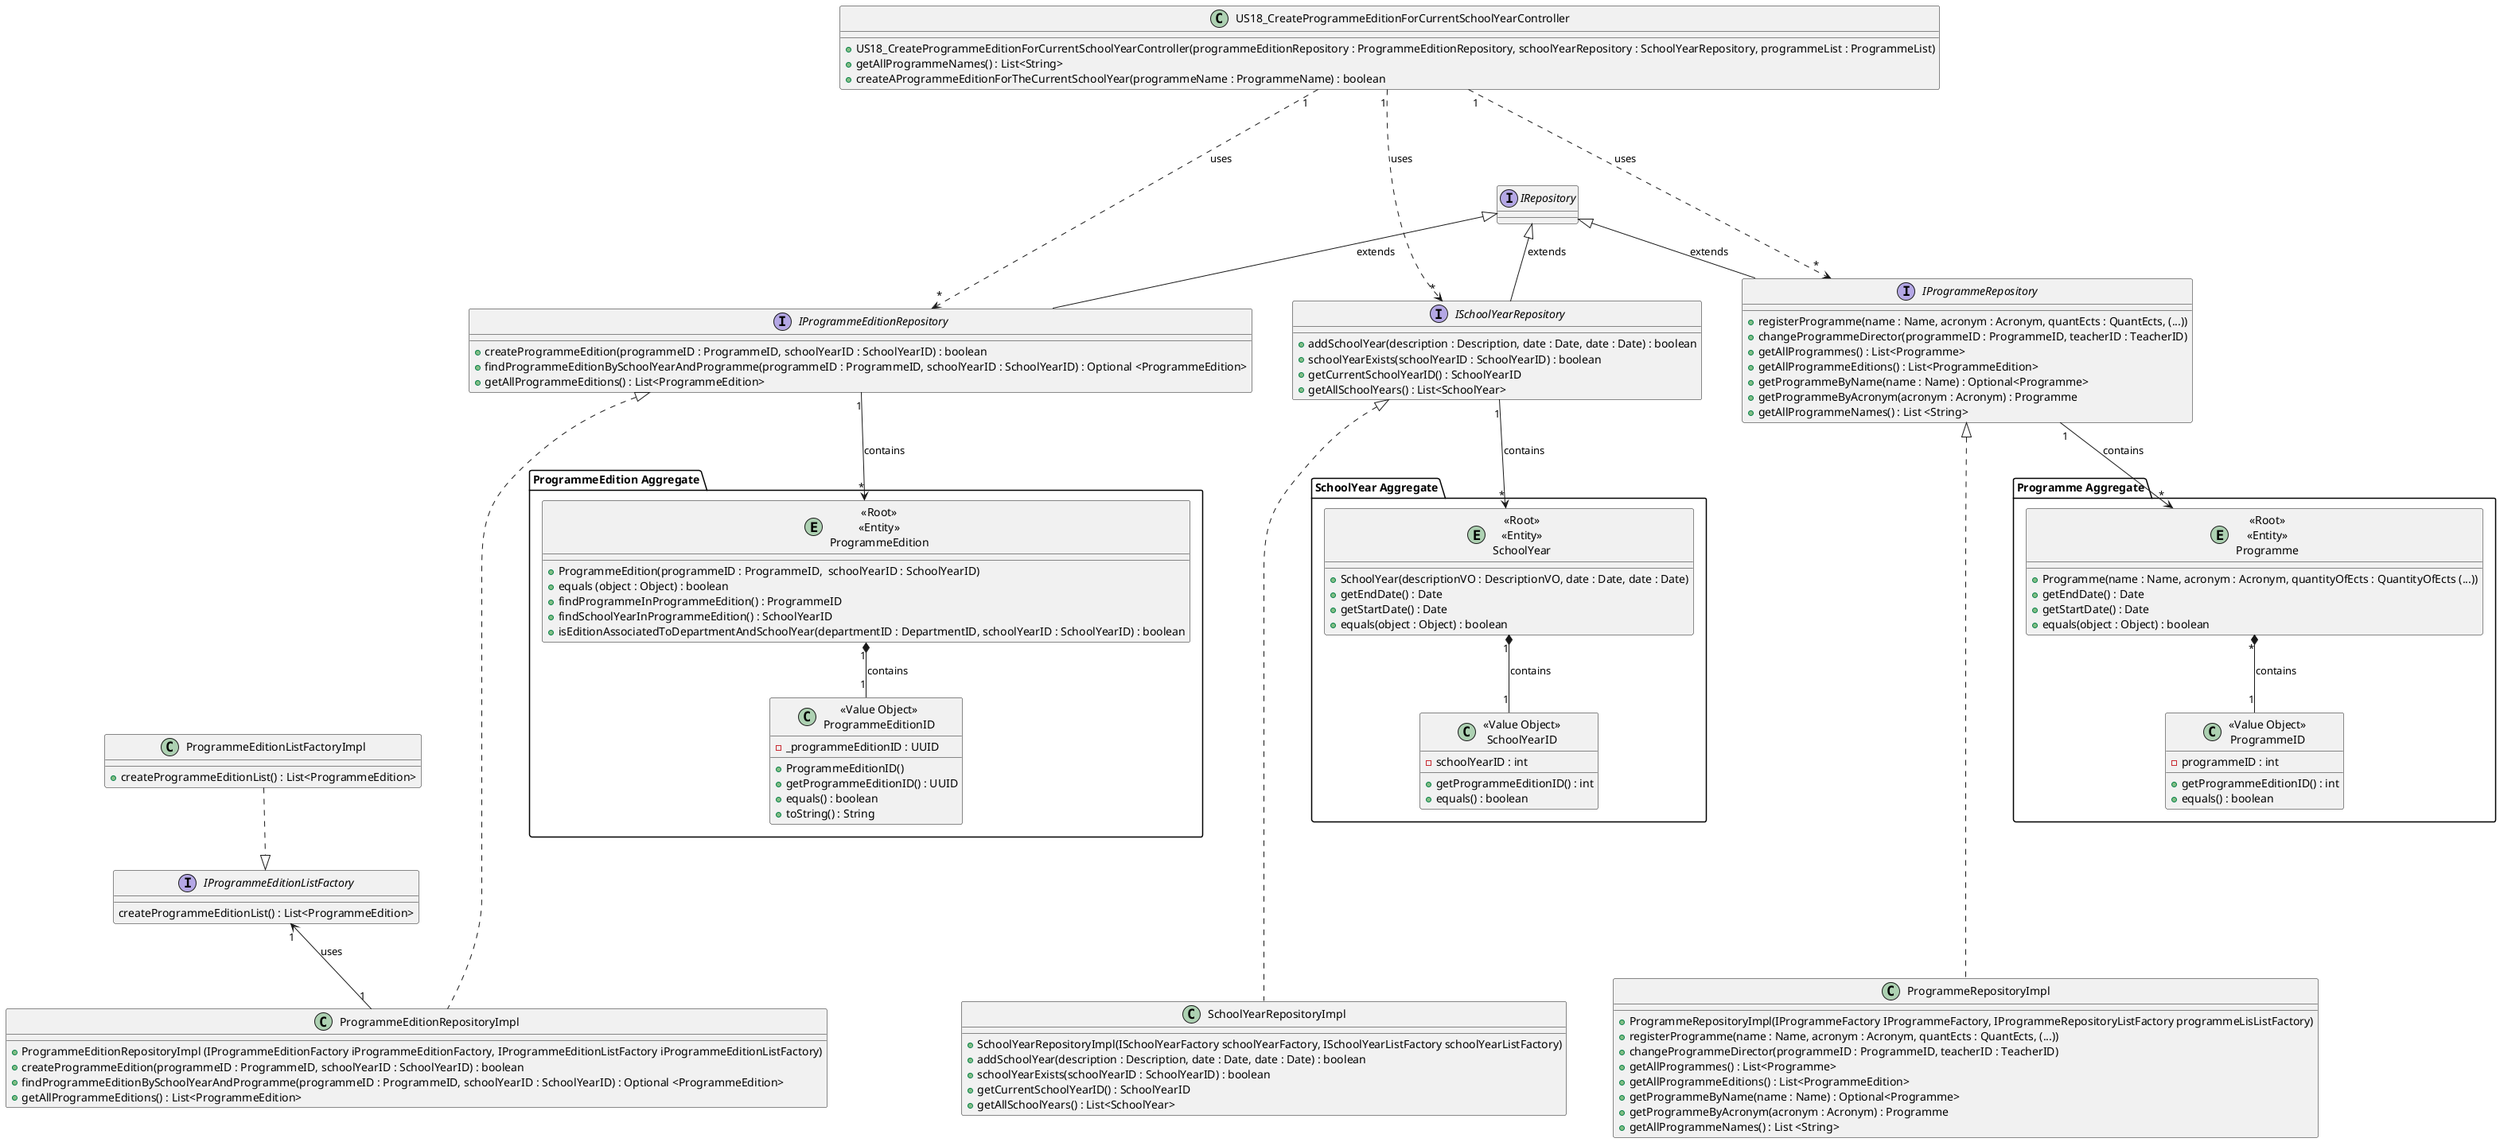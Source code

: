@startuml

skinparam ranksep 50
skinparam nodesep 50
'skinparam linetype ortho

class US18_CreateProgrammeEditionForCurrentSchoolYearController {
    + US18_CreateProgrammeEditionForCurrentSchoolYearController(programmeEditionRepository : ProgrammeEditionRepository, schoolYearRepository : SchoolYearRepository, programmeList : ProgrammeList)
    + getAllProgrammeNames() : List<String>
    + createAProgrammeEditionForTheCurrentSchoolYear(programmeName : ProgrammeName) : boolean
}


interface IProgrammeEditionRepository {
    + createProgrammeEdition(programmeID : ProgrammeID, schoolYearID : SchoolYearID) : boolean
    + findProgrammeEditionBySchoolYearAndProgramme(programmeID : ProgrammeID, schoolYearID : SchoolYearID) : Optional <ProgrammeEdition>
    + getAllProgrammeEditions() : List<ProgrammeEdition>
}

class ProgrammeEditionRepositoryImpl {
    + ProgrammeEditionRepositoryImpl (IProgrammeEditionFactory iProgrammeEditionFactory, IProgrammeEditionListFactory iProgrammeEditionListFactory)
    + createProgrammeEdition(programmeID : ProgrammeID, schoolYearID : SchoolYearID) : boolean
    + findProgrammeEditionBySchoolYearAndProgramme(programmeID : ProgrammeID, schoolYearID : SchoolYearID) : Optional <ProgrammeEdition>
    + getAllProgrammeEditions() : List<ProgrammeEdition>
}

Interface IProgrammeEditionListFactory {
    createProgrammeEditionList() : List<ProgrammeEdition>
}

Class ProgrammeEditionListFactoryImpl {
    + createProgrammeEditionList() : List<ProgrammeEdition>
}


interface ISchoolYearRepository {
    + addSchoolYear(description : Description, date : Date, date : Date) : boolean
    + schoolYearExists(schoolYearID : SchoolYearID) : boolean
    + getCurrentSchoolYearID() : SchoolYearID
    + getAllSchoolYears() : List<SchoolYear>
}

class SchoolYearRepositoryImpl {
    + SchoolYearRepositoryImpl(ISchoolYearFactory schoolYearFactory, ISchoolYearListFactory schoolYearListFactory)
    + addSchoolYear(description : Description, date : Date, date : Date) : boolean
    + schoolYearExists(schoolYearID : SchoolYearID) : boolean
    + getCurrentSchoolYearID() : SchoolYearID
    + getAllSchoolYears() : List<SchoolYear>
}


interface IProgrammeRepository {
    + registerProgramme(name : Name, acronym : Acronym, quantEcts : QuantEcts, (...))
    + changeProgrammeDirector(programmeID : ProgrammeID, teacherID : TeacherID)
    + getAllProgrammes() : List<Programme>
    + getAllProgrammeEditions() : List<ProgrammeEdition>
    + getProgrammeByName(name : Name) : Optional<Programme>
    + getProgrammeByAcronym(acronym : Acronym) : Programme
    + getAllProgrammeNames() : List <String>
}

class ProgrammeRepositoryImpl {
    + ProgrammeRepositoryImpl(IProgrammeFactory IProgrammeFactory, IProgrammeRepositoryListFactory programmeLisListFactory)
    + registerProgramme(name : Name, acronym : Acronym, quantEcts : QuantEcts, (...))
    + changeProgrammeDirector(programmeID : ProgrammeID, teacherID : TeacherID)
    + getAllProgrammes() : List<Programme>
    + getAllProgrammeEditions() : List<ProgrammeEdition>
    + getProgrammeByName(name : Name) : Optional<Programme>
    + getProgrammeByAcronym(acronym : Acronym) : Programme
    + getAllProgrammeNames() : List <String>
}


package "ProgrammeEdition Aggregate" {
    entity "<<Root>>\n<<Entity>>\nProgrammeEdition" {
        + ProgrammeEdition(programmeID : ProgrammeID,  schoolYearID : SchoolYearID)
        + equals (object : Object) : boolean
        + findProgrammeInProgrammeEdition() : ProgrammeID
        + findSchoolYearInProgrammeEdition() : SchoolYearID
        + isEditionAssociatedToDepartmentAndSchoolYear(departmentID : DepartmentID, schoolYearID : SchoolYearID) : boolean
    }

    class "<<Value Object>>\nProgrammeEditionID" {
            - _programmeEditionID : UUID
            + ProgrammeEditionID()
            + getProgrammeEditionID() : UUID
            + equals() : boolean
            + toString() : String
    }
}


package "SchoolYear Aggregate" {
    entity "<<Root>>\n<<Entity>>\nSchoolYear" {
        +SchoolYear(descriptionVO : DescriptionVO, date : Date, date : Date)
        +getEndDate() : Date
        +getStartDate() : Date
        +equals(object : Object) : boolean
    }

    class "<<Value Object>>\nSchoolYearID" {
            - schoolYearID : int
            + getProgrammeEditionID() : int
            + equals() : boolean
    }
}


package "Programme Aggregate" {
    entity "<<Root>>\n<<Entity>>\nProgramme" {
        +Programme(name : Name, acronym : Acronym, quantityOfEcts : QuantityOfEcts (...))
        +getEndDate() : Date
        +getStartDate() : Date
        +equals(object : Object) : boolean
    }

    class "<<Value Object>>\nProgrammeID" {
            - programmeID : int
            + getProgrammeEditionID() : int
            + equals() : boolean
    }
}

interface IRepository {}

IProgrammeRepository -up-|> IRepository : extends
IProgrammeEditionRepository -up-|> IRepository : extends
ISchoolYearRepository -up-|> IRepository : extends



"<<Root>>\n<<Entity>>\nProgrammeEdition" "1" *-- "1" "<<Value Object>>\nProgrammeEditionID" : contains
"<<Root>>\n<<Entity>>\nProgramme" "*" *-- "1" "<<Value Object>>\nProgrammeID" : contains
"<<Root>>\n<<Entity>>\nSchoolYear" "1" *-- "1" "<<Value Object>>\nSchoolYearID" : contains

IProgrammeEditionRepository <|..... ProgrammeEditionRepositoryImpl
US18_CreateProgrammeEditionForCurrentSchoolYearController "1" ....> "*" IProgrammeEditionRepository : uses

ISchoolYearRepository <|..... SchoolYearRepositoryImpl
US18_CreateProgrammeEditionForCurrentSchoolYearController "1" ....> "*" ISchoolYearRepository : uses

IProgrammeRepository <|..... ProgrammeRepositoryImpl
US18_CreateProgrammeEditionForCurrentSchoolYearController "1" ....> "*" IProgrammeRepository : uses

"<<Root>>\n<<Entity>>\nProgrammeEdition" "*" <-up- "1" IProgrammeEditionRepository : contains
"<<Root>>\n<<Entity>>\nSchoolYear" "*" <-up- "1" ISchoolYearRepository : contains
"<<Root>>\n<<Entity>>\nProgramme" "*" <-up- "1" IProgrammeRepository : contains

ProgrammeEditionRepositoryImpl "1" -up-> "1" IProgrammeEditionListFactory : uses
ProgrammeEditionListFactoryImpl ..|> IProgrammeEditionListFactory

'"<<Root>>\n<<Entity>>\nProgrammeEdition" .> "<<Value Object>>\nSchoolYearID" : knows
'"<<Root>>\n<<Entity>>\nProgrammeEdition" .> "<<Value Object>>\nProgrammeID" : knows

@enduml
